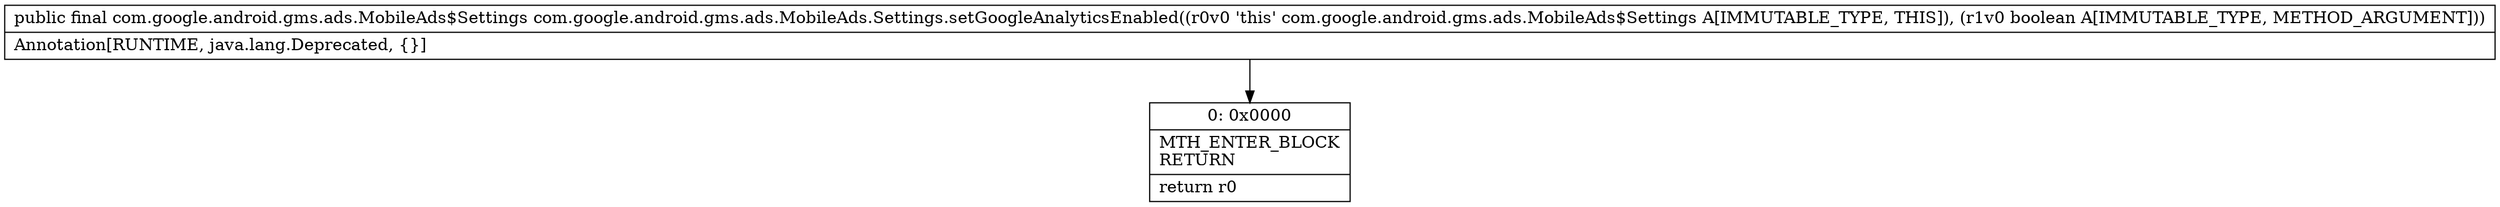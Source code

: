 digraph "CFG forcom.google.android.gms.ads.MobileAds.Settings.setGoogleAnalyticsEnabled(Z)Lcom\/google\/android\/gms\/ads\/MobileAds$Settings;" {
Node_0 [shape=record,label="{0\:\ 0x0000|MTH_ENTER_BLOCK\lRETURN\l|return r0\l}"];
MethodNode[shape=record,label="{public final com.google.android.gms.ads.MobileAds$Settings com.google.android.gms.ads.MobileAds.Settings.setGoogleAnalyticsEnabled((r0v0 'this' com.google.android.gms.ads.MobileAds$Settings A[IMMUTABLE_TYPE, THIS]), (r1v0 boolean A[IMMUTABLE_TYPE, METHOD_ARGUMENT]))  | Annotation[RUNTIME, java.lang.Deprecated, \{\}]\l}"];
MethodNode -> Node_0;
}

